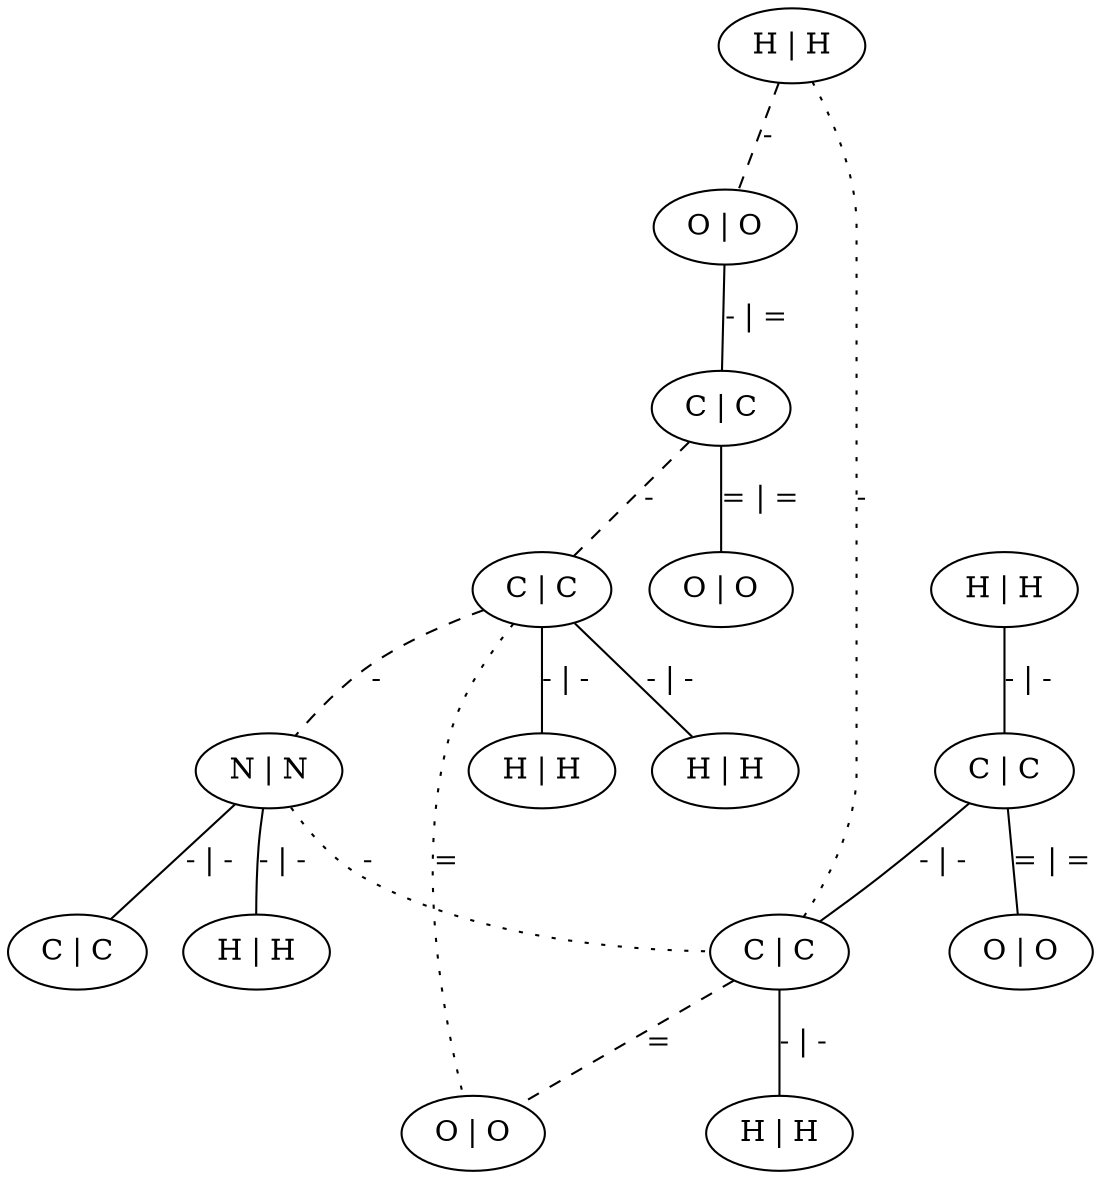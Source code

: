 graph G {
	0 [ label="H | H" ]
	1 [ label="O | O" ]
	2 [ label="C | C" ]
	3 [ label="O | O" ]
	4 [ label="C | C" ]
	5 [ label="H | H" ]
	6 [ label="H | H" ]
	7 [ label="N | N" ]
	8 [ label="H | H" ]
	9 [ label="C | C" ]
	10 [ label="H | H" ]
	11 [ label="C | C" ]
	12 [ label="O | O" ]
	13 [ label="C | C" ]
	14 [ label="O | O" ]
	15 [ label="H | H" ]
	0 -- 1 [ style=dashed label="-" ]
	0 -- 13 [ style=dotted label="-" ]
	1 -- 2 [ label="- | =" ]
	2 -- 3 [ label="= | =" ]
	2 -- 4 [ style=dashed label="-" ]
	4 -- 5 [ label="- | -" ]
	4 -- 6 [ label="- | -" ]
	4 -- 7 [ style=dashed label="-" ]
	4 -- 14 [ style=dotted label="=" ]
	7 -- 8 [ label="- | -" ]
	7 -- 9 [ label="- | -" ]
	7 -- 13 [ style=dotted label="-" ]
	10 -- 11 [ label="- | -" ]
	11 -- 12 [ label="= | =" ]
	11 -- 13 [ label="- | -" ]
	13 -- 14 [ style=dashed label="=" ]
	13 -- 15 [ label="- | -" ]
}
